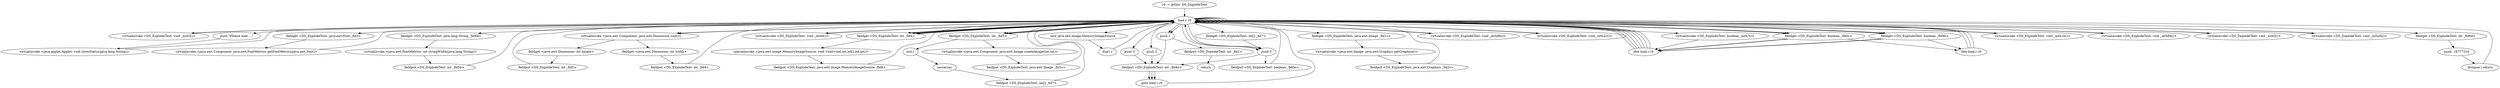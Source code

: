 digraph "" {
    "r0 := @this: DS_ExplodeText"
    "load.r r0"
    "r0 := @this: DS_ExplodeText"->"load.r r0";
    "virtualinvoke <DS_ExplodeText: void _mth3()>"
    "load.r r0"->"virtualinvoke <DS_ExplodeText: void _mth3()>";
    "virtualinvoke <DS_ExplodeText: void _mth3()>"->"load.r r0";
    "push \"Please wait ...\""
    "load.r r0"->"push \"Please wait ...\"";
    "virtualinvoke <java.applet.Applet: void showStatus(java.lang.String)>"
    "push \"Please wait ...\""->"virtualinvoke <java.applet.Applet: void showStatus(java.lang.String)>";
    "virtualinvoke <java.applet.Applet: void showStatus(java.lang.String)>"->"load.r r0";
    "load.r r0"->"load.r r0";
    "load.r r0"->"load.r r0";
    "fieldget <DS_ExplodeText: java.awt.Font _fld3>"
    "load.r r0"->"fieldget <DS_ExplodeText: java.awt.Font _fld3>";
    "virtualinvoke <java.awt.Component: java.awt.FontMetrics getFontMetrics(java.awt.Font)>"
    "fieldget <DS_ExplodeText: java.awt.Font _fld3>"->"virtualinvoke <java.awt.Component: java.awt.FontMetrics getFontMetrics(java.awt.Font)>";
    "virtualinvoke <java.awt.Component: java.awt.FontMetrics getFontMetrics(java.awt.Font)>"->"load.r r0";
    "fieldget <DS_ExplodeText: java.lang.String _fld6b>"
    "load.r r0"->"fieldget <DS_ExplodeText: java.lang.String _fld6b>";
    "virtualinvoke <java.awt.FontMetrics: int stringWidth(java.lang.String)>"
    "fieldget <DS_ExplodeText: java.lang.String _fld6b>"->"virtualinvoke <java.awt.FontMetrics: int stringWidth(java.lang.String)>";
    "fieldput <DS_ExplodeText: int _fld5b>"
    "virtualinvoke <java.awt.FontMetrics: int stringWidth(java.lang.String)>"->"fieldput <DS_ExplodeText: int _fld5b>";
    "fieldput <DS_ExplodeText: int _fld5b>"->"load.r r0";
    "load.r r0"->"load.r r0";
    "virtualinvoke <java.awt.Component: java.awt.Dimension size()>"
    "load.r r0"->"virtualinvoke <java.awt.Component: java.awt.Dimension size()>";
    "fieldget <java.awt.Dimension: int width>"
    "virtualinvoke <java.awt.Component: java.awt.Dimension size()>"->"fieldget <java.awt.Dimension: int width>";
    "fieldput <DS_ExplodeText: int _fld4>"
    "fieldget <java.awt.Dimension: int width>"->"fieldput <DS_ExplodeText: int _fld4>";
    "fieldput <DS_ExplodeText: int _fld4>"->"load.r r0";
    "load.r r0"->"load.r r0";
    "load.r r0"->"virtualinvoke <java.awt.Component: java.awt.Dimension size()>";
    "fieldget <java.awt.Dimension: int height>"
    "virtualinvoke <java.awt.Component: java.awt.Dimension size()>"->"fieldget <java.awt.Dimension: int height>";
    "fieldput <DS_ExplodeText: int _fld5>"
    "fieldget <java.awt.Dimension: int height>"->"fieldput <DS_ExplodeText: int _fld5>";
    "fieldput <DS_ExplodeText: int _fld5>"->"load.r r0";
    "virtualinvoke <DS_ExplodeText: void _mth4()>"
    "load.r r0"->"virtualinvoke <DS_ExplodeText: void _mth4()>";
    "virtualinvoke <DS_ExplodeText: void _mth4()>"->"load.r r0";
    "load.r r0"->"load.r r0";
    "fieldget <DS_ExplodeText: int _fld4>"
    "load.r r0"->"fieldget <DS_ExplodeText: int _fld4>";
    "fieldget <DS_ExplodeText: int _fld4>"->"load.r r0";
    "fieldget <DS_ExplodeText: int _fld5>"
    "load.r r0"->"fieldget <DS_ExplodeText: int _fld5>";
    "mul.i"
    "fieldget <DS_ExplodeText: int _fld5>"->"mul.i";
    "newarray"
    "mul.i"->"newarray";
    "fieldput <DS_ExplodeText: int[] _fld7>"
    "newarray"->"fieldput <DS_ExplodeText: int[] _fld7>";
    "fieldput <DS_ExplodeText: int[] _fld7>"->"load.r r0";
    "new java.awt.image.MemoryImageSource"
    "load.r r0"->"new java.awt.image.MemoryImageSource";
    "dup1.r"
    "new java.awt.image.MemoryImageSource"->"dup1.r";
    "dup1.r"->"load.r r0";
    "load.r r0"->"fieldget <DS_ExplodeText: int _fld4>";
    "fieldget <DS_ExplodeText: int _fld4>"->"load.r r0";
    "load.r r0"->"fieldget <DS_ExplodeText: int _fld5>";
    "fieldget <DS_ExplodeText: int _fld5>"->"load.r r0";
    "fieldget <DS_ExplodeText: int[] _fld7>"
    "load.r r0"->"fieldget <DS_ExplodeText: int[] _fld7>";
    "push 0"
    "fieldget <DS_ExplodeText: int[] _fld7>"->"push 0";
    "push 0"->"load.r r0";
    "load.r r0"->"fieldget <DS_ExplodeText: int _fld4>";
    "specialinvoke <java.awt.image.MemoryImageSource: void <init>(int,int,int[],int,int)>"
    "fieldget <DS_ExplodeText: int _fld4>"->"specialinvoke <java.awt.image.MemoryImageSource: void <init>(int,int,int[],int,int)>";
    "fieldput <DS_ExplodeText: java.awt.image.MemoryImageSource _fld8>"
    "specialinvoke <java.awt.image.MemoryImageSource: void <init>(int,int,int[],int,int)>"->"fieldput <DS_ExplodeText: java.awt.image.MemoryImageSource _fld8>";
    "fieldput <DS_ExplodeText: java.awt.image.MemoryImageSource _fld8>"->"load.r r0";
    "load.r r0"->"load.r r0";
    "load.r r0"->"load.r r0";
    "load.r r0"->"fieldget <DS_ExplodeText: int _fld4>";
    "fieldget <DS_ExplodeText: int _fld4>"->"load.r r0";
    "load.r r0"->"fieldget <DS_ExplodeText: int _fld5>";
    "virtualinvoke <java.awt.Component: java.awt.Image createImage(int,int)>"
    "fieldget <DS_ExplodeText: int _fld5>"->"virtualinvoke <java.awt.Component: java.awt.Image createImage(int,int)>";
    "fieldput <DS_ExplodeText: java.awt.Image _fld1c>"
    "virtualinvoke <java.awt.Component: java.awt.Image createImage(int,int)>"->"fieldput <DS_ExplodeText: java.awt.Image _fld1c>";
    "fieldput <DS_ExplodeText: java.awt.Image _fld1c>"->"load.r r0";
    "load.r r0"->"load.r r0";
    "fieldget <DS_ExplodeText: java.awt.Image _fld1c>"
    "load.r r0"->"fieldget <DS_ExplodeText: java.awt.Image _fld1c>";
    "virtualinvoke <java.awt.Image: java.awt.Graphics getGraphics()>"
    "fieldget <DS_ExplodeText: java.awt.Image _fld1c>"->"virtualinvoke <java.awt.Image: java.awt.Graphics getGraphics()>";
    "fieldput <DS_ExplodeText: java.awt.Graphics _fld2c>"
    "virtualinvoke <java.awt.Image: java.awt.Graphics getGraphics()>"->"fieldput <DS_ExplodeText: java.awt.Graphics _fld2c>";
    "fieldput <DS_ExplodeText: java.awt.Graphics _fld2c>"->"load.r r0";
    "virtualinvoke <DS_ExplodeText: void _mth9b()>"
    "load.r r0"->"virtualinvoke <DS_ExplodeText: void _mth9b()>";
    "virtualinvoke <DS_ExplodeText: void _mth9b()>"->"load.r r0";
    "virtualinvoke <DS_ExplodeText: void _mth2c()>"
    "load.r r0"->"virtualinvoke <DS_ExplodeText: void _mth2c()>";
    "virtualinvoke <DS_ExplodeText: void _mth2c()>"->"load.r r0";
    "fieldget <DS_ExplodeText: boolean _fld9b>"
    "load.r r0"->"fieldget <DS_ExplodeText: boolean _fld9b>";
    "ifne load.r r0"
    "fieldget <DS_ExplodeText: boolean _fld9b>"->"ifne load.r r0";
    "ifne load.r r0"->"load.r r0";
    "fieldget <DS_ExplodeText: boolean _fld0c>"
    "load.r r0"->"fieldget <DS_ExplodeText: boolean _fld0c>";
    "fieldget <DS_ExplodeText: boolean _fld0c>"->"ifne load.r r0";
    "ifne load.r r0"->"load.r r0";
    "load.r r0"->"push 0";
    "fieldput <DS_ExplodeText: int _fld4b>"
    "push 0"->"fieldput <DS_ExplodeText: int _fld4b>";
    "goto load.r r0"
    "fieldput <DS_ExplodeText: int _fld4b>"->"goto load.r r0";
    "goto load.r r0"->"load.r r0";
    "virtualinvoke <DS_ExplodeText: void _mth1b()>"
    "load.r r0"->"virtualinvoke <DS_ExplodeText: void _mth1b()>";
    "virtualinvoke <DS_ExplodeText: void _mth1b()>"->"load.r r0";
    "virtualinvoke <DS_ExplodeText: void _mth8b()>"
    "load.r r0"->"virtualinvoke <DS_ExplodeText: void _mth8b()>";
    "virtualinvoke <DS_ExplodeText: void _mth8b()>"->"load.r r0";
    "virtualinvoke <DS_ExplodeText: boolean _mth7()>"
    "load.r r0"->"virtualinvoke <DS_ExplodeText: boolean _mth7()>";
    "virtualinvoke <DS_ExplodeText: boolean _mth7()>"->"ifne load.r r0";
    "ifne load.r r0"->"load.r r0";
    "load.r r0"->"push 0";
    "fieldput <DS_ExplodeText: boolean _fld0e>"
    "push 0"->"fieldput <DS_ExplodeText: boolean _fld0e>";
    "fieldput <DS_ExplodeText: boolean _fld0e>"->"load.r r0";
    "virtualinvoke <DS_ExplodeText: void _mth5()>"
    "load.r r0"->"virtualinvoke <DS_ExplodeText: void _mth5()>";
    "virtualinvoke <DS_ExplodeText: void _mth5()>"->"load.r r0";
    "virtualinvoke <DS_ExplodeText: void _mth2b()>"
    "load.r r0"->"virtualinvoke <DS_ExplodeText: void _mth2b()>";
    "virtualinvoke <DS_ExplodeText: void _mth2b()>"->"load.r r0";
    "fieldget <DS_ExplodeText: int _fld6d>"
    "load.r r0"->"fieldget <DS_ExplodeText: int _fld6d>";
    "push -16777216"
    "fieldget <DS_ExplodeText: int _fld6d>"->"push -16777216";
    "ifcmpne.i return"
    "push -16777216"->"ifcmpne.i return";
    "ifcmpne.i return"->"load.r r0";
    "push 1"
    "load.r r0"->"push 1";
    "fieldput <DS_ExplodeText: int _fld1>"
    "push 1"->"fieldput <DS_ExplodeText: int _fld1>";
    "return"
    "fieldput <DS_ExplodeText: int _fld1>"->"return";
    "ifne load.r r0"->"load.r r0";
    "load.r r0"->"fieldget <DS_ExplodeText: boolean _fld9b>";
    "ifeq load.r r0"
    "fieldget <DS_ExplodeText: boolean _fld9b>"->"ifeq load.r r0";
    "ifeq load.r r0"->"load.r r0";
    "load.r r0"->"fieldget <DS_ExplodeText: boolean _fld0c>";
    "fieldget <DS_ExplodeText: boolean _fld0c>"->"ifne load.r r0";
    "ifne load.r r0"->"load.r r0";
    "load.r r0"->"push 1";
    "push 1"->"fieldput <DS_ExplodeText: int _fld4b>";
    "fieldput <DS_ExplodeText: int _fld4b>"->"goto load.r r0";
    "ifne load.r r0"->"load.r r0";
    "load.r r0"->"fieldget <DS_ExplodeText: boolean _fld9b>";
    "fieldget <DS_ExplodeText: boolean _fld9b>"->"ifne load.r r0";
    "ifne load.r r0"->"load.r r0";
    "load.r r0"->"fieldget <DS_ExplodeText: boolean _fld0c>";
    "fieldget <DS_ExplodeText: boolean _fld0c>"->"ifeq load.r r0";
    "ifeq load.r r0"->"load.r r0";
    "push 2"
    "load.r r0"->"push 2";
    "push 2"->"fieldput <DS_ExplodeText: int _fld4b>";
    "fieldput <DS_ExplodeText: int _fld4b>"->"goto load.r r0";
    "ifeq load.r r0"->"load.r r0";
    "push 3"
    "load.r r0"->"push 3";
    "push 3"->"fieldput <DS_ExplodeText: int _fld4b>";
}
